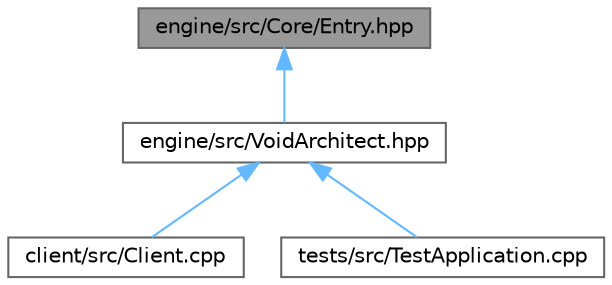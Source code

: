 digraph "engine/src/Core/Entry.hpp"
{
 // LATEX_PDF_SIZE
  bgcolor="transparent";
  edge [fontname=Helvetica,fontsize=10,labelfontname=Helvetica,labelfontsize=10];
  node [fontname=Helvetica,fontsize=10,shape=box,height=0.2,width=0.4];
  Node1 [id="Node000001",label="engine/src/Core/Entry.hpp",height=0.2,width=0.4,color="gray40", fillcolor="grey60", style="filled", fontcolor="black",tooltip=" "];
  Node1 -> Node2 [id="edge1_Node000001_Node000002",dir="back",color="steelblue1",style="solid",tooltip=" "];
  Node2 [id="Node000002",label="engine/src/VoidArchitect.hpp",height=0.2,width=0.4,color="grey40", fillcolor="white", style="filled",URL="$_void_architect_8hpp.html",tooltip=" "];
  Node2 -> Node3 [id="edge2_Node000002_Node000003",dir="back",color="steelblue1",style="solid",tooltip=" "];
  Node3 [id="Node000003",label="client/src/Client.cpp",height=0.2,width=0.4,color="grey40", fillcolor="white", style="filled",URL="$_client_8cpp.html",tooltip=" "];
  Node2 -> Node4 [id="edge3_Node000002_Node000004",dir="back",color="steelblue1",style="solid",tooltip=" "];
  Node4 [id="Node000004",label="tests/src/TestApplication.cpp",height=0.2,width=0.4,color="grey40", fillcolor="white", style="filled",URL="$_test_application_8cpp.html",tooltip=" "];
}
